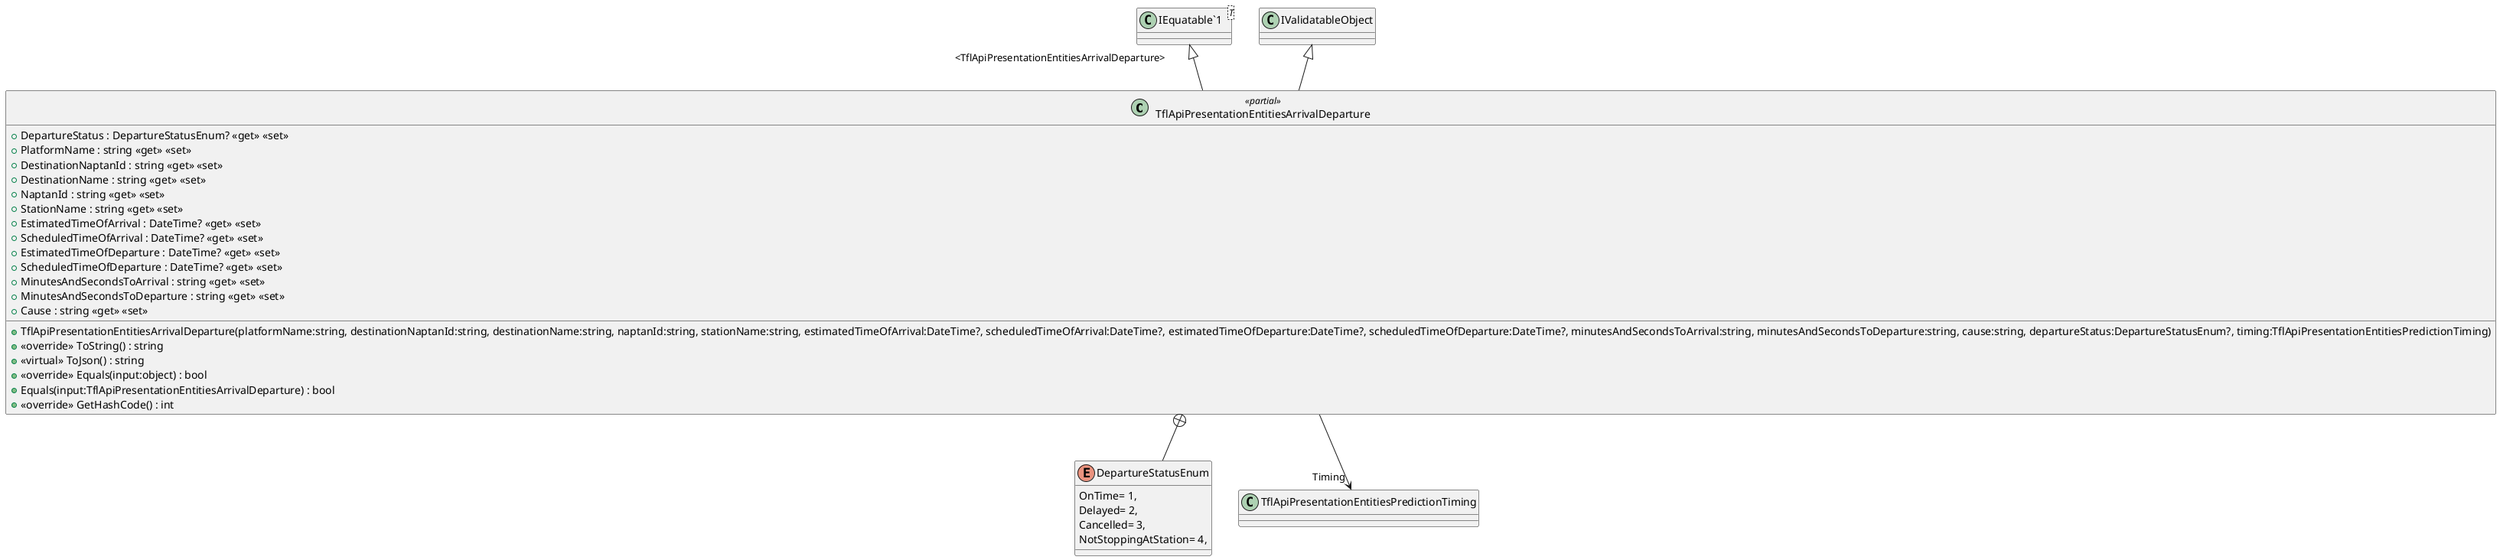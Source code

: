 @startuml
class TflApiPresentationEntitiesArrivalDeparture <<partial>> {
    + DepartureStatus : DepartureStatusEnum? <<get>> <<set>>
    + TflApiPresentationEntitiesArrivalDeparture(platformName:string, destinationNaptanId:string, destinationName:string, naptanId:string, stationName:string, estimatedTimeOfArrival:DateTime?, scheduledTimeOfArrival:DateTime?, estimatedTimeOfDeparture:DateTime?, scheduledTimeOfDeparture:DateTime?, minutesAndSecondsToArrival:string, minutesAndSecondsToDeparture:string, cause:string, departureStatus:DepartureStatusEnum?, timing:TflApiPresentationEntitiesPredictionTiming)
    + PlatformName : string <<get>> <<set>>
    + DestinationNaptanId : string <<get>> <<set>>
    + DestinationName : string <<get>> <<set>>
    + NaptanId : string <<get>> <<set>>
    + StationName : string <<get>> <<set>>
    + EstimatedTimeOfArrival : DateTime? <<get>> <<set>>
    + ScheduledTimeOfArrival : DateTime? <<get>> <<set>>
    + EstimatedTimeOfDeparture : DateTime? <<get>> <<set>>
    + ScheduledTimeOfDeparture : DateTime? <<get>> <<set>>
    + MinutesAndSecondsToArrival : string <<get>> <<set>>
    + MinutesAndSecondsToDeparture : string <<get>> <<set>>
    + Cause : string <<get>> <<set>>
    + <<override>> ToString() : string
    + <<virtual>> ToJson() : string
    + <<override>> Equals(input:object) : bool
    + Equals(input:TflApiPresentationEntitiesArrivalDeparture) : bool
    + <<override>> GetHashCode() : int
}
class "IEquatable`1"<T> {
}
enum DepartureStatusEnum {
    OnTime= 1,
    Delayed= 2,
    Cancelled= 3,
    NotStoppingAtStation= 4,
}
"IEquatable`1" "<TflApiPresentationEntitiesArrivalDeparture>" <|-- TflApiPresentationEntitiesArrivalDeparture
IValidatableObject <|-- TflApiPresentationEntitiesArrivalDeparture
TflApiPresentationEntitiesArrivalDeparture --> "Timing" TflApiPresentationEntitiesPredictionTiming
TflApiPresentationEntitiesArrivalDeparture +-- DepartureStatusEnum
@enduml
